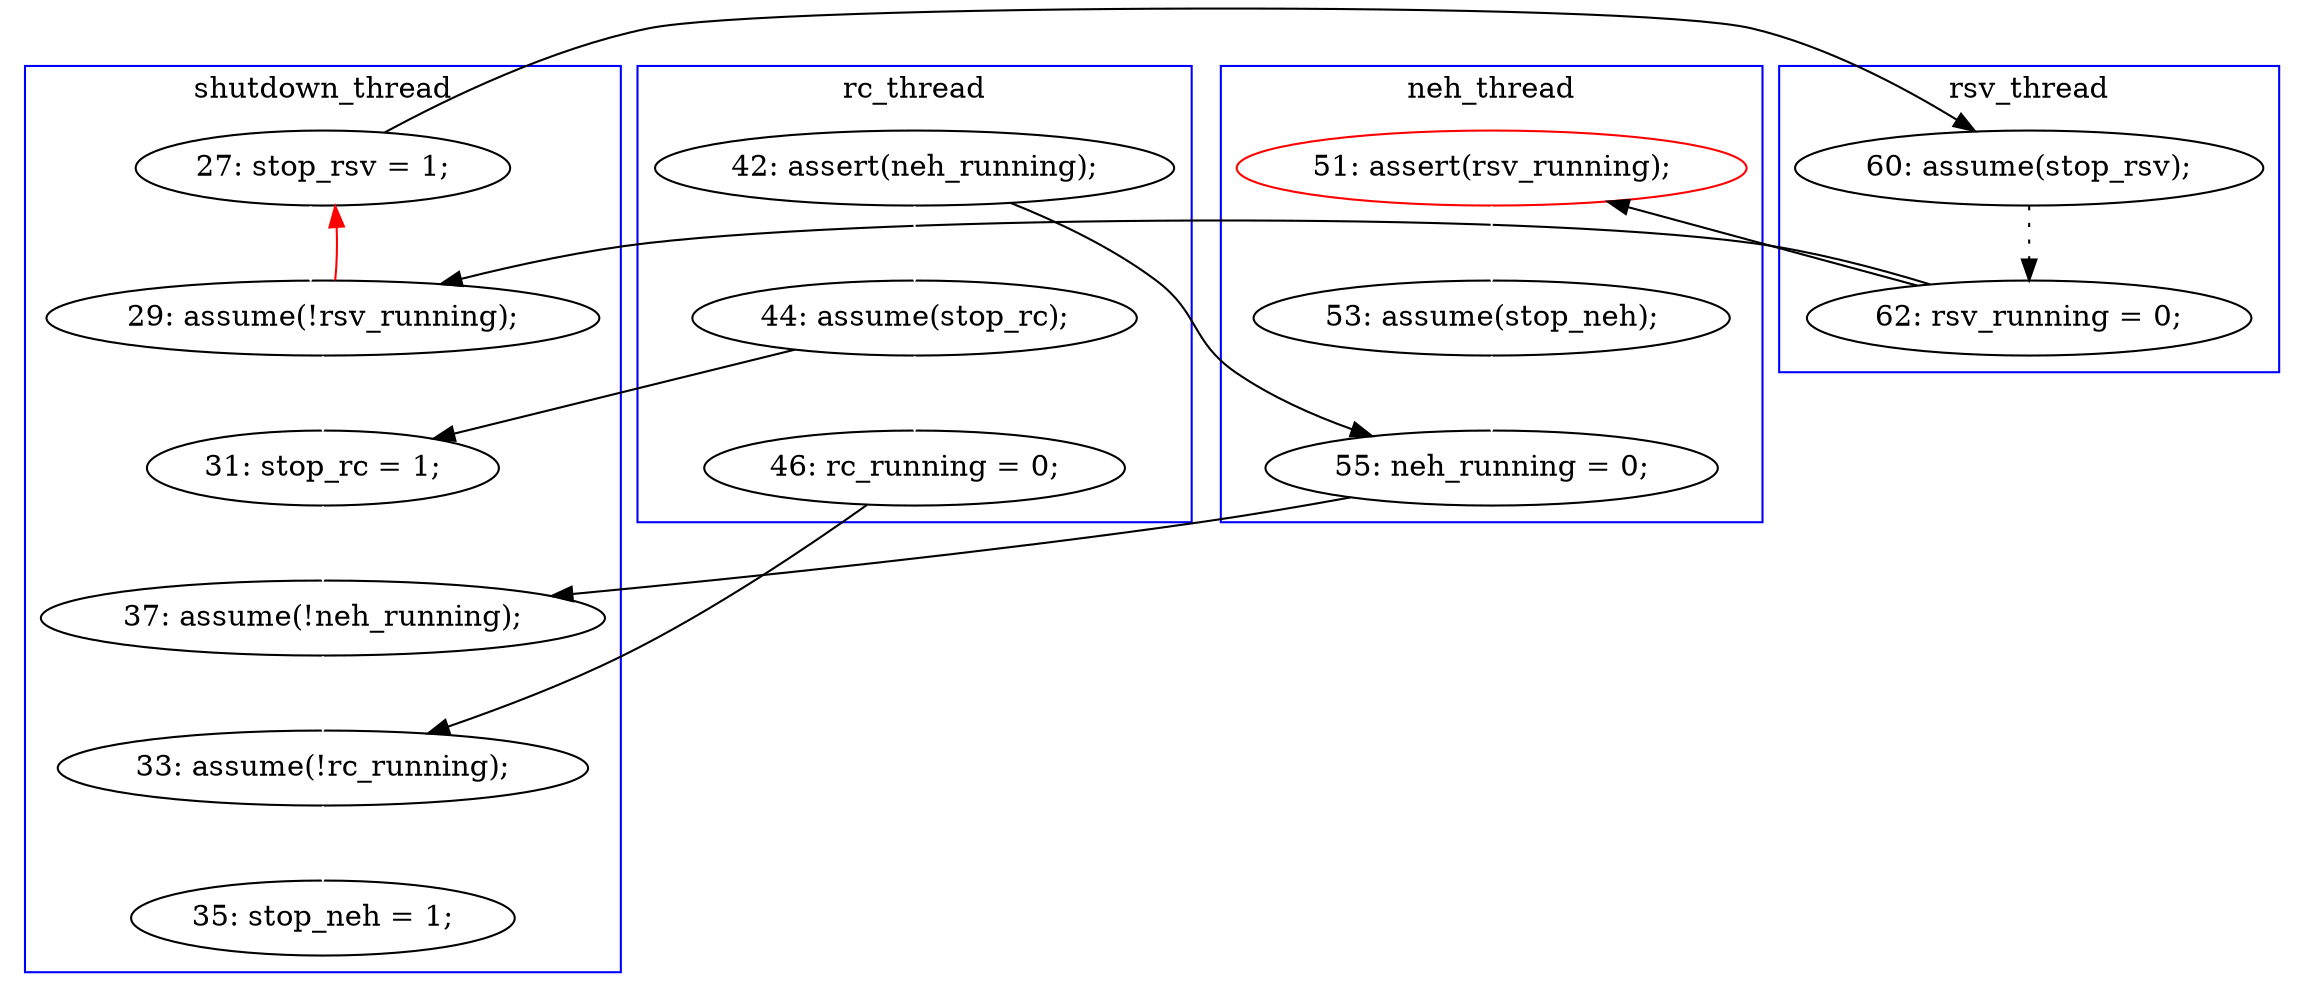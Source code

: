 digraph Counterexample {
	15 -> 17 [color = black, style = solid, constraint = false]
	19 -> 22 [color = black, style = solid, constraint = false]
	28 -> 30 [color = white, style = solid]
	22 -> 23 [color = white, style = solid]
	11 -> 25 [color = black, style = solid, constraint = false]
	24 -> 29 [color = white, style = solid]
	11 -> 24 [color = white, style = solid]
	29 -> 31 [color = black, style = solid, constraint = false]
	15 -> 20 [color = white, style = solid]
	23 -> 25 [color = white, style = solid]
	20 -> 28 [color = white, style = solid]
	31 -> 32 [color = white, style = solid]
	20 -> 15 [color = red, style = solid, constraint = false]
	17 -> 19 [color = black, style = dotted]
	25 -> 30 [color = black, style = solid, constraint = false]
	19 -> 20 [color = black, style = solid, constraint = false]
	30 -> 31 [color = white, style = solid]
	24 -> 28 [color = black, style = solid, constraint = false]
	subgraph cluster3 {
		label = neh_thread
		color = blue
		22  [label = "51: assert(rsv_running);", color = red]
		23  [label = "53: assume(stop_neh);"]
		25  [label = "55: neh_running = 0;"]
	}
	subgraph cluster4 {
		label = rsv_thread
		color = blue
		17  [label = "60: assume(stop_rsv);"]
		19  [label = "62: rsv_running = 0;"]
	}
	subgraph cluster1 {
		label = shutdown_thread
		color = blue
		20  [label = "29: assume(!rsv_running);"]
		32  [label = "35: stop_neh = 1;"]
		31  [label = "33: assume(!rc_running);"]
		28  [label = "31: stop_rc = 1;"]
		15  [label = "27: stop_rsv = 1;"]
		30  [label = "37: assume(!neh_running);"]
	}
	subgraph cluster2 {
		label = rc_thread
		color = blue
		11  [label = "42: assert(neh_running);"]
		29  [label = "46: rc_running = 0;"]
		24  [label = "44: assume(stop_rc);"]
	}
}